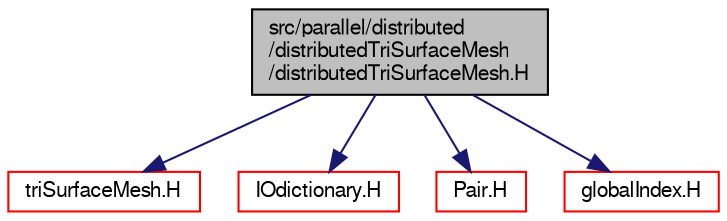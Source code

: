 digraph "src/parallel/distributed/distributedTriSurfaceMesh/distributedTriSurfaceMesh.H"
{
  bgcolor="transparent";
  edge [fontname="FreeSans",fontsize="10",labelfontname="FreeSans",labelfontsize="10"];
  node [fontname="FreeSans",fontsize="10",shape=record];
  Node0 [label="src/parallel/distributed\l/distributedTriSurfaceMesh\l/distributedTriSurfaceMesh.H",height=0.2,width=0.4,color="black", fillcolor="grey75", style="filled", fontcolor="black"];
  Node0 -> Node1 [color="midnightblue",fontsize="10",style="solid",fontname="FreeSans"];
  Node1 [label="triSurfaceMesh.H",height=0.2,width=0.4,color="red",URL="$a07850.html"];
  Node0 -> Node204 [color="midnightblue",fontsize="10",style="solid",fontname="FreeSans"];
  Node204 [label="IOdictionary.H",height=0.2,width=0.4,color="red",URL="$a09023.html"];
  Node0 -> Node215 [color="midnightblue",fontsize="10",style="solid",fontname="FreeSans"];
  Node215 [label="Pair.H",height=0.2,width=0.4,color="red",URL="$a12434.html"];
  Node0 -> Node216 [color="midnightblue",fontsize="10",style="solid",fontname="FreeSans"];
  Node216 [label="globalIndex.H",height=0.2,width=0.4,color="red",URL="$a11522.html"];
}
